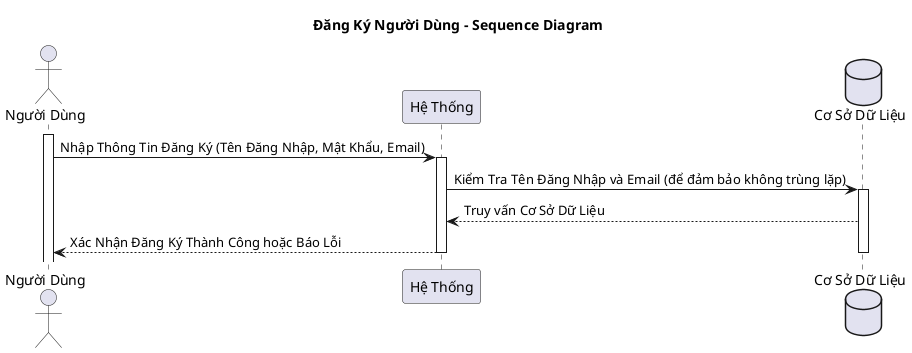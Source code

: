 @startuml
title Đăng Ký Người Dùng - Sequence Diagram

actor "Người Dùng" as user
participant "Hệ Thống" as system
database "Cơ Sở Dữ Liệu" as database

activate user
user -> system: Nhập Thông Tin Đăng Ký (Tên Đăng Nhập, Mật Khẩu, Email)
activate system
system -> database: Kiểm Tra Tên Đăng Nhập và Email (để đảm bảo không trùng lặp)
activate database
database --> system: Truy vấn Cơ Sở Dữ Liệu
system --> user: Xác Nhận Đăng Ký Thành Công hoặc Báo Lỗi
deactivate database
deactivate system
@enduml
